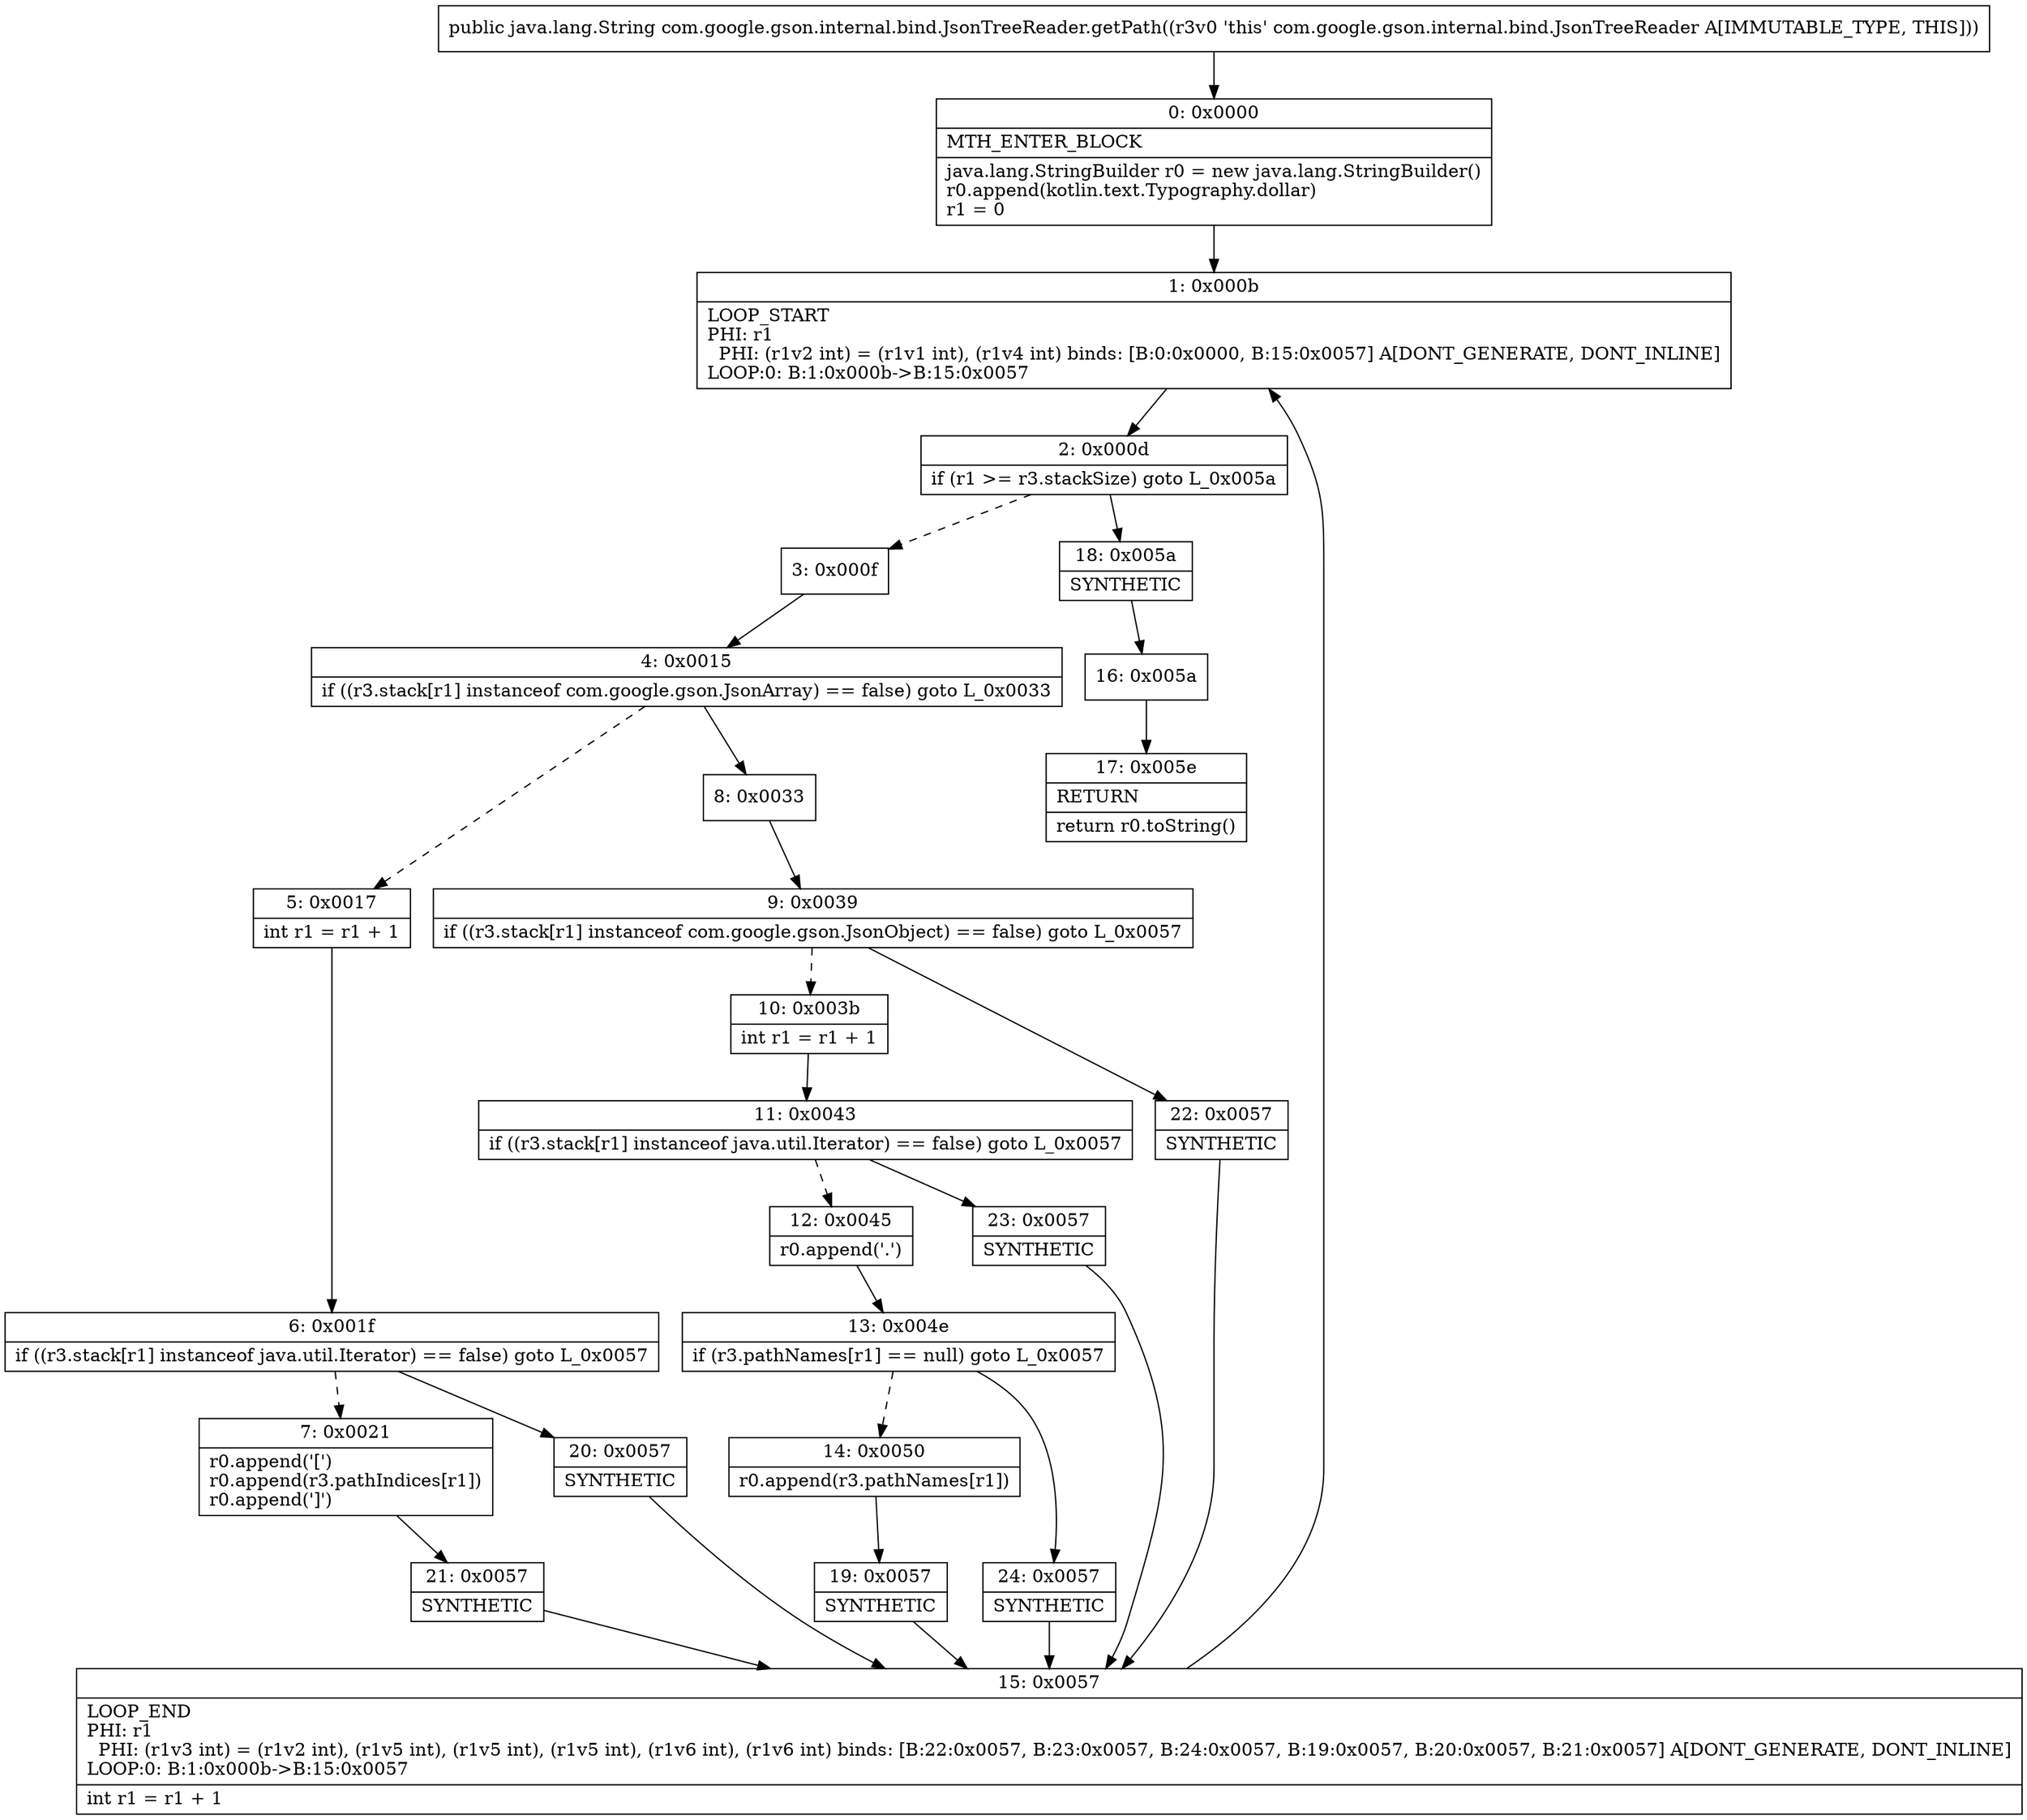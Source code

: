 digraph "CFG forcom.google.gson.internal.bind.JsonTreeReader.getPath()Ljava\/lang\/String;" {
Node_0 [shape=record,label="{0\:\ 0x0000|MTH_ENTER_BLOCK\l|java.lang.StringBuilder r0 = new java.lang.StringBuilder()\lr0.append(kotlin.text.Typography.dollar)\lr1 = 0\l}"];
Node_1 [shape=record,label="{1\:\ 0x000b|LOOP_START\lPHI: r1 \l  PHI: (r1v2 int) = (r1v1 int), (r1v4 int) binds: [B:0:0x0000, B:15:0x0057] A[DONT_GENERATE, DONT_INLINE]\lLOOP:0: B:1:0x000b\-\>B:15:0x0057\l}"];
Node_2 [shape=record,label="{2\:\ 0x000d|if (r1 \>= r3.stackSize) goto L_0x005a\l}"];
Node_3 [shape=record,label="{3\:\ 0x000f}"];
Node_4 [shape=record,label="{4\:\ 0x0015|if ((r3.stack[r1] instanceof com.google.gson.JsonArray) == false) goto L_0x0033\l}"];
Node_5 [shape=record,label="{5\:\ 0x0017|int r1 = r1 + 1\l}"];
Node_6 [shape=record,label="{6\:\ 0x001f|if ((r3.stack[r1] instanceof java.util.Iterator) == false) goto L_0x0057\l}"];
Node_7 [shape=record,label="{7\:\ 0x0021|r0.append('[')\lr0.append(r3.pathIndices[r1])\lr0.append(']')\l}"];
Node_8 [shape=record,label="{8\:\ 0x0033}"];
Node_9 [shape=record,label="{9\:\ 0x0039|if ((r3.stack[r1] instanceof com.google.gson.JsonObject) == false) goto L_0x0057\l}"];
Node_10 [shape=record,label="{10\:\ 0x003b|int r1 = r1 + 1\l}"];
Node_11 [shape=record,label="{11\:\ 0x0043|if ((r3.stack[r1] instanceof java.util.Iterator) == false) goto L_0x0057\l}"];
Node_12 [shape=record,label="{12\:\ 0x0045|r0.append('.')\l}"];
Node_13 [shape=record,label="{13\:\ 0x004e|if (r3.pathNames[r1] == null) goto L_0x0057\l}"];
Node_14 [shape=record,label="{14\:\ 0x0050|r0.append(r3.pathNames[r1])\l}"];
Node_15 [shape=record,label="{15\:\ 0x0057|LOOP_END\lPHI: r1 \l  PHI: (r1v3 int) = (r1v2 int), (r1v5 int), (r1v5 int), (r1v5 int), (r1v6 int), (r1v6 int) binds: [B:22:0x0057, B:23:0x0057, B:24:0x0057, B:19:0x0057, B:20:0x0057, B:21:0x0057] A[DONT_GENERATE, DONT_INLINE]\lLOOP:0: B:1:0x000b\-\>B:15:0x0057\l|int r1 = r1 + 1\l}"];
Node_16 [shape=record,label="{16\:\ 0x005a}"];
Node_17 [shape=record,label="{17\:\ 0x005e|RETURN\l|return r0.toString()\l}"];
Node_18 [shape=record,label="{18\:\ 0x005a|SYNTHETIC\l}"];
Node_19 [shape=record,label="{19\:\ 0x0057|SYNTHETIC\l}"];
Node_20 [shape=record,label="{20\:\ 0x0057|SYNTHETIC\l}"];
Node_21 [shape=record,label="{21\:\ 0x0057|SYNTHETIC\l}"];
Node_22 [shape=record,label="{22\:\ 0x0057|SYNTHETIC\l}"];
Node_23 [shape=record,label="{23\:\ 0x0057|SYNTHETIC\l}"];
Node_24 [shape=record,label="{24\:\ 0x0057|SYNTHETIC\l}"];
MethodNode[shape=record,label="{public java.lang.String com.google.gson.internal.bind.JsonTreeReader.getPath((r3v0 'this' com.google.gson.internal.bind.JsonTreeReader A[IMMUTABLE_TYPE, THIS])) }"];
MethodNode -> Node_0;
Node_0 -> Node_1;
Node_1 -> Node_2;
Node_2 -> Node_3[style=dashed];
Node_2 -> Node_18;
Node_3 -> Node_4;
Node_4 -> Node_5[style=dashed];
Node_4 -> Node_8;
Node_5 -> Node_6;
Node_6 -> Node_7[style=dashed];
Node_6 -> Node_20;
Node_7 -> Node_21;
Node_8 -> Node_9;
Node_9 -> Node_10[style=dashed];
Node_9 -> Node_22;
Node_10 -> Node_11;
Node_11 -> Node_12[style=dashed];
Node_11 -> Node_23;
Node_12 -> Node_13;
Node_13 -> Node_14[style=dashed];
Node_13 -> Node_24;
Node_14 -> Node_19;
Node_15 -> Node_1;
Node_16 -> Node_17;
Node_18 -> Node_16;
Node_19 -> Node_15;
Node_20 -> Node_15;
Node_21 -> Node_15;
Node_22 -> Node_15;
Node_23 -> Node_15;
Node_24 -> Node_15;
}

